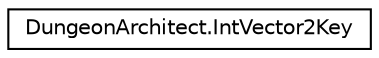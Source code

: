 digraph "Graphical Class Hierarchy"
{
  edge [fontname="Helvetica",fontsize="10",labelfontname="Helvetica",labelfontsize="10"];
  node [fontname="Helvetica",fontsize="10",shape=record];
  rankdir="LR";
  Node1 [label="DungeonArchitect.IntVector2Key",height=0.2,width=0.4,color="black", fillcolor="white", style="filled",URL="$struct_dungeon_architect_1_1_int_vector2_key.html",tooltip="Data-structure for IntVector pair. Used for caching "];
}
